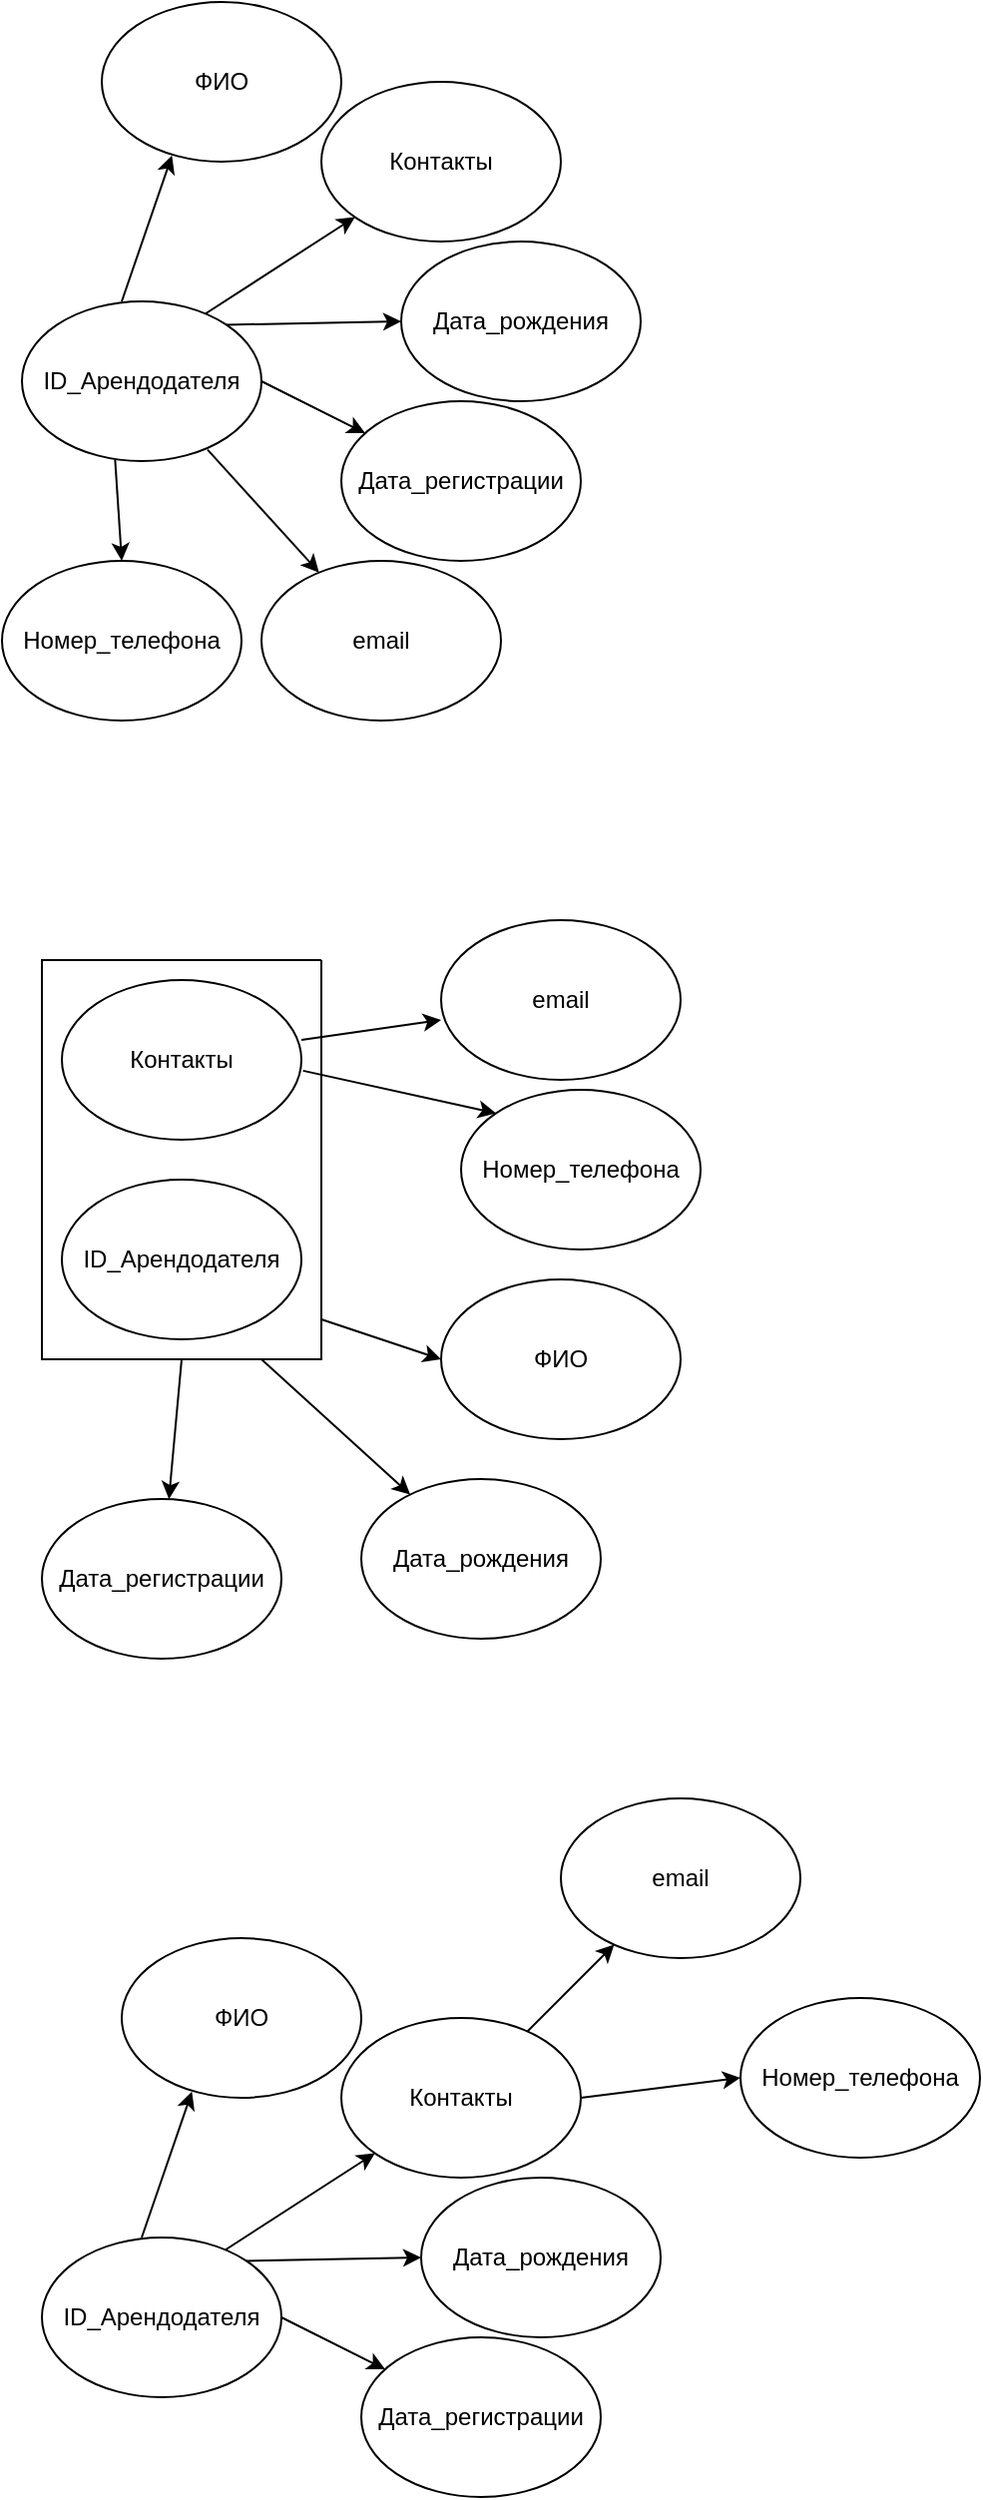 <mxfile version="24.4.0" type="device">
  <diagram name="Страница — 1" id="WSP21SUH42iXiaoLEgLa">
    <mxGraphModel dx="1311" dy="764" grid="1" gridSize="10" guides="1" tooltips="1" connect="1" arrows="1" fold="1" page="1" pageScale="1" pageWidth="827" pageHeight="1169" math="0" shadow="0">
      <root>
        <mxCell id="0" />
        <mxCell id="1" parent="0" />
        <mxCell id="PvQkwaUUZgcSFkSXpzX7-1" value="ID_Арендодателя" style="ellipse;whiteSpace=wrap;html=1;" vertex="1" parent="1">
          <mxGeometry x="30" y="190" width="120" height="80" as="geometry" />
        </mxCell>
        <mxCell id="PvQkwaUUZgcSFkSXpzX7-2" value="ФИО" style="ellipse;whiteSpace=wrap;html=1;" vertex="1" parent="1">
          <mxGeometry x="70" y="40" width="120" height="80" as="geometry" />
        </mxCell>
        <mxCell id="PvQkwaUUZgcSFkSXpzX7-3" value="Контакты" style="ellipse;whiteSpace=wrap;html=1;" vertex="1" parent="1">
          <mxGeometry x="180" y="80" width="120" height="80" as="geometry" />
        </mxCell>
        <mxCell id="PvQkwaUUZgcSFkSXpzX7-4" value="Дата_рождения" style="ellipse;whiteSpace=wrap;html=1;" vertex="1" parent="1">
          <mxGeometry x="220" y="160" width="120" height="80" as="geometry" />
        </mxCell>
        <mxCell id="PvQkwaUUZgcSFkSXpzX7-5" value="Дата_регистрации" style="ellipse;whiteSpace=wrap;html=1;" vertex="1" parent="1">
          <mxGeometry x="190" y="240" width="120" height="80" as="geometry" />
        </mxCell>
        <mxCell id="PvQkwaUUZgcSFkSXpzX7-6" value="email" style="ellipse;whiteSpace=wrap;html=1;" vertex="1" parent="1">
          <mxGeometry x="150" y="320" width="120" height="80" as="geometry" />
        </mxCell>
        <mxCell id="PvQkwaUUZgcSFkSXpzX7-7" value="Номер_телефона" style="ellipse;whiteSpace=wrap;html=1;" vertex="1" parent="1">
          <mxGeometry x="20" y="320" width="120" height="80" as="geometry" />
        </mxCell>
        <mxCell id="PvQkwaUUZgcSFkSXpzX7-8" value="" style="endArrow=classic;html=1;rounded=0;entryX=0.293;entryY=0.961;entryDx=0;entryDy=0;entryPerimeter=0;" edge="1" parent="1" target="PvQkwaUUZgcSFkSXpzX7-2">
          <mxGeometry width="50" height="50" relative="1" as="geometry">
            <mxPoint x="80" y="190" as="sourcePoint" />
            <mxPoint x="130" y="140" as="targetPoint" />
          </mxGeometry>
        </mxCell>
        <mxCell id="PvQkwaUUZgcSFkSXpzX7-10" value="" style="endArrow=classic;html=1;rounded=0;exitX=0.765;exitY=0.078;exitDx=0;exitDy=0;exitPerimeter=0;" edge="1" parent="1" source="PvQkwaUUZgcSFkSXpzX7-1" target="PvQkwaUUZgcSFkSXpzX7-3">
          <mxGeometry width="50" height="50" relative="1" as="geometry">
            <mxPoint x="210" y="250" as="sourcePoint" />
            <mxPoint x="260" y="200" as="targetPoint" />
          </mxGeometry>
        </mxCell>
        <mxCell id="PvQkwaUUZgcSFkSXpzX7-11" value="" style="endArrow=classic;html=1;rounded=0;exitX=1;exitY=0;exitDx=0;exitDy=0;entryX=0;entryY=0.5;entryDx=0;entryDy=0;" edge="1" parent="1" source="PvQkwaUUZgcSFkSXpzX7-1" target="PvQkwaUUZgcSFkSXpzX7-4">
          <mxGeometry width="50" height="50" relative="1" as="geometry">
            <mxPoint x="210" y="250" as="sourcePoint" />
            <mxPoint x="260" y="200" as="targetPoint" />
          </mxGeometry>
        </mxCell>
        <mxCell id="PvQkwaUUZgcSFkSXpzX7-12" value="" style="endArrow=classic;html=1;rounded=0;exitX=1;exitY=0.5;exitDx=0;exitDy=0;" edge="1" parent="1" source="PvQkwaUUZgcSFkSXpzX7-1" target="PvQkwaUUZgcSFkSXpzX7-5">
          <mxGeometry width="50" height="50" relative="1" as="geometry">
            <mxPoint x="210" y="250" as="sourcePoint" />
            <mxPoint x="260" y="200" as="targetPoint" />
          </mxGeometry>
        </mxCell>
        <mxCell id="PvQkwaUUZgcSFkSXpzX7-13" value="" style="endArrow=classic;html=1;rounded=0;exitX=0.775;exitY=0.929;exitDx=0;exitDy=0;exitPerimeter=0;" edge="1" parent="1" source="PvQkwaUUZgcSFkSXpzX7-1" target="PvQkwaUUZgcSFkSXpzX7-6">
          <mxGeometry width="50" height="50" relative="1" as="geometry">
            <mxPoint x="210" y="350" as="sourcePoint" />
            <mxPoint x="260" y="300" as="targetPoint" />
          </mxGeometry>
        </mxCell>
        <mxCell id="PvQkwaUUZgcSFkSXpzX7-14" value="" style="endArrow=classic;html=1;rounded=0;exitX=0.389;exitY=0.993;exitDx=0;exitDy=0;exitPerimeter=0;entryX=0.5;entryY=0;entryDx=0;entryDy=0;" edge="1" parent="1" source="PvQkwaUUZgcSFkSXpzX7-1" target="PvQkwaUUZgcSFkSXpzX7-7">
          <mxGeometry width="50" height="50" relative="1" as="geometry">
            <mxPoint x="210" y="350" as="sourcePoint" />
            <mxPoint x="260" y="300" as="targetPoint" />
          </mxGeometry>
        </mxCell>
        <mxCell id="PvQkwaUUZgcSFkSXpzX7-15" value="ID_Арендодателя" style="ellipse;whiteSpace=wrap;html=1;" vertex="1" parent="1">
          <mxGeometry x="50" y="630" width="120" height="80" as="geometry" />
        </mxCell>
        <mxCell id="PvQkwaUUZgcSFkSXpzX7-16" value="ФИО" style="ellipse;whiteSpace=wrap;html=1;" vertex="1" parent="1">
          <mxGeometry x="240" y="680" width="120" height="80" as="geometry" />
        </mxCell>
        <mxCell id="PvQkwaUUZgcSFkSXpzX7-17" value="Контакты" style="ellipse;whiteSpace=wrap;html=1;" vertex="1" parent="1">
          <mxGeometry x="50" y="530" width="120" height="80" as="geometry" />
        </mxCell>
        <mxCell id="PvQkwaUUZgcSFkSXpzX7-18" value="Дата_рождения" style="ellipse;whiteSpace=wrap;html=1;" vertex="1" parent="1">
          <mxGeometry x="200" y="780" width="120" height="80" as="geometry" />
        </mxCell>
        <mxCell id="PvQkwaUUZgcSFkSXpzX7-19" value="Дата_регистрации" style="ellipse;whiteSpace=wrap;html=1;" vertex="1" parent="1">
          <mxGeometry x="40" y="790" width="120" height="80" as="geometry" />
        </mxCell>
        <mxCell id="PvQkwaUUZgcSFkSXpzX7-20" value="email" style="ellipse;whiteSpace=wrap;html=1;" vertex="1" parent="1">
          <mxGeometry x="240" y="500" width="120" height="80" as="geometry" />
        </mxCell>
        <mxCell id="PvQkwaUUZgcSFkSXpzX7-21" value="Номер_телефона" style="ellipse;whiteSpace=wrap;html=1;" vertex="1" parent="1">
          <mxGeometry x="250" y="585" width="120" height="80" as="geometry" />
        </mxCell>
        <mxCell id="PvQkwaUUZgcSFkSXpzX7-22" value="" style="endArrow=classic;html=1;rounded=0;entryX=0;entryY=0.5;entryDx=0;entryDy=0;" edge="1" parent="1" target="PvQkwaUUZgcSFkSXpzX7-16">
          <mxGeometry width="50" height="50" relative="1" as="geometry">
            <mxPoint x="180" y="700" as="sourcePoint" />
            <mxPoint x="150" y="580" as="targetPoint" />
          </mxGeometry>
        </mxCell>
        <mxCell id="PvQkwaUUZgcSFkSXpzX7-24" value="" style="endArrow=classic;html=1;rounded=0;" edge="1" parent="1" target="PvQkwaUUZgcSFkSXpzX7-18">
          <mxGeometry width="50" height="50" relative="1" as="geometry">
            <mxPoint x="150" y="720" as="sourcePoint" />
            <mxPoint x="280" y="640" as="targetPoint" />
          </mxGeometry>
        </mxCell>
        <mxCell id="PvQkwaUUZgcSFkSXpzX7-25" value="" style="endArrow=classic;html=1;rounded=0;" edge="1" parent="1" target="PvQkwaUUZgcSFkSXpzX7-19">
          <mxGeometry width="50" height="50" relative="1" as="geometry">
            <mxPoint x="110" y="720" as="sourcePoint" />
            <mxPoint x="280" y="640" as="targetPoint" />
          </mxGeometry>
        </mxCell>
        <mxCell id="PvQkwaUUZgcSFkSXpzX7-27" value="" style="endArrow=classic;html=1;rounded=0;entryX=0;entryY=0;entryDx=0;entryDy=0;exitX=1.007;exitY=0.568;exitDx=0;exitDy=0;exitPerimeter=0;" edge="1" parent="1" source="PvQkwaUUZgcSFkSXpzX7-17" target="PvQkwaUUZgcSFkSXpzX7-21">
          <mxGeometry width="50" height="50" relative="1" as="geometry">
            <mxPoint x="130" y="780" as="sourcePoint" />
            <mxPoint x="280" y="740" as="targetPoint" />
          </mxGeometry>
        </mxCell>
        <mxCell id="PvQkwaUUZgcSFkSXpzX7-28" value="" style="endArrow=classic;html=1;rounded=0;exitX=1;exitY=0.375;exitDx=0;exitDy=0;exitPerimeter=0;entryX=0;entryY=0.625;entryDx=0;entryDy=0;entryPerimeter=0;" edge="1" parent="1" source="PvQkwaUUZgcSFkSXpzX7-17" target="PvQkwaUUZgcSFkSXpzX7-20">
          <mxGeometry width="50" height="50" relative="1" as="geometry">
            <mxPoint x="220" y="550" as="sourcePoint" />
            <mxPoint x="237" y="547" as="targetPoint" />
          </mxGeometry>
        </mxCell>
        <mxCell id="PvQkwaUUZgcSFkSXpzX7-32" value="" style="endArrow=none;html=1;rounded=0;" edge="1" parent="1">
          <mxGeometry width="50" height="50" relative="1" as="geometry">
            <mxPoint x="180" y="520" as="sourcePoint" />
            <mxPoint x="180" y="520" as="targetPoint" />
            <Array as="points">
              <mxPoint x="40" y="520" />
              <mxPoint x="40" y="720" />
              <mxPoint x="180" y="720" />
            </Array>
          </mxGeometry>
        </mxCell>
        <mxCell id="PvQkwaUUZgcSFkSXpzX7-33" value="ID_Арендодателя" style="ellipse;whiteSpace=wrap;html=1;" vertex="1" parent="1">
          <mxGeometry x="40" y="1160" width="120" height="80" as="geometry" />
        </mxCell>
        <mxCell id="PvQkwaUUZgcSFkSXpzX7-34" value="ФИО" style="ellipse;whiteSpace=wrap;html=1;" vertex="1" parent="1">
          <mxGeometry x="80" y="1010" width="120" height="80" as="geometry" />
        </mxCell>
        <mxCell id="PvQkwaUUZgcSFkSXpzX7-35" value="Контакты" style="ellipse;whiteSpace=wrap;html=1;" vertex="1" parent="1">
          <mxGeometry x="190" y="1050" width="120" height="80" as="geometry" />
        </mxCell>
        <mxCell id="PvQkwaUUZgcSFkSXpzX7-36" value="Дата_рождения" style="ellipse;whiteSpace=wrap;html=1;" vertex="1" parent="1">
          <mxGeometry x="230" y="1130" width="120" height="80" as="geometry" />
        </mxCell>
        <mxCell id="PvQkwaUUZgcSFkSXpzX7-37" value="Дата_регистрации" style="ellipse;whiteSpace=wrap;html=1;" vertex="1" parent="1">
          <mxGeometry x="200" y="1210" width="120" height="80" as="geometry" />
        </mxCell>
        <mxCell id="PvQkwaUUZgcSFkSXpzX7-38" value="email" style="ellipse;whiteSpace=wrap;html=1;" vertex="1" parent="1">
          <mxGeometry x="300" y="940" width="120" height="80" as="geometry" />
        </mxCell>
        <mxCell id="PvQkwaUUZgcSFkSXpzX7-39" value="Номер_телефона" style="ellipse;whiteSpace=wrap;html=1;" vertex="1" parent="1">
          <mxGeometry x="390" y="1040" width="120" height="80" as="geometry" />
        </mxCell>
        <mxCell id="PvQkwaUUZgcSFkSXpzX7-40" value="" style="endArrow=classic;html=1;rounded=0;entryX=0.293;entryY=0.961;entryDx=0;entryDy=0;entryPerimeter=0;" edge="1" parent="1" target="PvQkwaUUZgcSFkSXpzX7-34">
          <mxGeometry width="50" height="50" relative="1" as="geometry">
            <mxPoint x="90" y="1160" as="sourcePoint" />
            <mxPoint x="140" y="1110" as="targetPoint" />
          </mxGeometry>
        </mxCell>
        <mxCell id="PvQkwaUUZgcSFkSXpzX7-41" value="" style="endArrow=classic;html=1;rounded=0;exitX=0.765;exitY=0.078;exitDx=0;exitDy=0;exitPerimeter=0;" edge="1" parent="1" source="PvQkwaUUZgcSFkSXpzX7-33" target="PvQkwaUUZgcSFkSXpzX7-35">
          <mxGeometry width="50" height="50" relative="1" as="geometry">
            <mxPoint x="220" y="1220" as="sourcePoint" />
            <mxPoint x="270" y="1170" as="targetPoint" />
          </mxGeometry>
        </mxCell>
        <mxCell id="PvQkwaUUZgcSFkSXpzX7-42" value="" style="endArrow=classic;html=1;rounded=0;exitX=1;exitY=0;exitDx=0;exitDy=0;entryX=0;entryY=0.5;entryDx=0;entryDy=0;" edge="1" parent="1" source="PvQkwaUUZgcSFkSXpzX7-33" target="PvQkwaUUZgcSFkSXpzX7-36">
          <mxGeometry width="50" height="50" relative="1" as="geometry">
            <mxPoint x="220" y="1220" as="sourcePoint" />
            <mxPoint x="270" y="1170" as="targetPoint" />
          </mxGeometry>
        </mxCell>
        <mxCell id="PvQkwaUUZgcSFkSXpzX7-43" value="" style="endArrow=classic;html=1;rounded=0;exitX=1;exitY=0.5;exitDx=0;exitDy=0;" edge="1" parent="1" source="PvQkwaUUZgcSFkSXpzX7-33" target="PvQkwaUUZgcSFkSXpzX7-37">
          <mxGeometry width="50" height="50" relative="1" as="geometry">
            <mxPoint x="220" y="1220" as="sourcePoint" />
            <mxPoint x="270" y="1170" as="targetPoint" />
          </mxGeometry>
        </mxCell>
        <mxCell id="PvQkwaUUZgcSFkSXpzX7-44" value="" style="endArrow=classic;html=1;rounded=0;" edge="1" parent="1" source="PvQkwaUUZgcSFkSXpzX7-35" target="PvQkwaUUZgcSFkSXpzX7-38">
          <mxGeometry width="50" height="50" relative="1" as="geometry">
            <mxPoint x="220" y="1320" as="sourcePoint" />
            <mxPoint x="270" y="1270" as="targetPoint" />
          </mxGeometry>
        </mxCell>
        <mxCell id="PvQkwaUUZgcSFkSXpzX7-45" value="" style="endArrow=classic;html=1;rounded=0;exitX=1;exitY=0.5;exitDx=0;exitDy=0;entryX=0;entryY=0.5;entryDx=0;entryDy=0;" edge="1" parent="1" source="PvQkwaUUZgcSFkSXpzX7-35" target="PvQkwaUUZgcSFkSXpzX7-39">
          <mxGeometry width="50" height="50" relative="1" as="geometry">
            <mxPoint x="220" y="1320" as="sourcePoint" />
            <mxPoint x="270" y="1270" as="targetPoint" />
          </mxGeometry>
        </mxCell>
      </root>
    </mxGraphModel>
  </diagram>
</mxfile>
